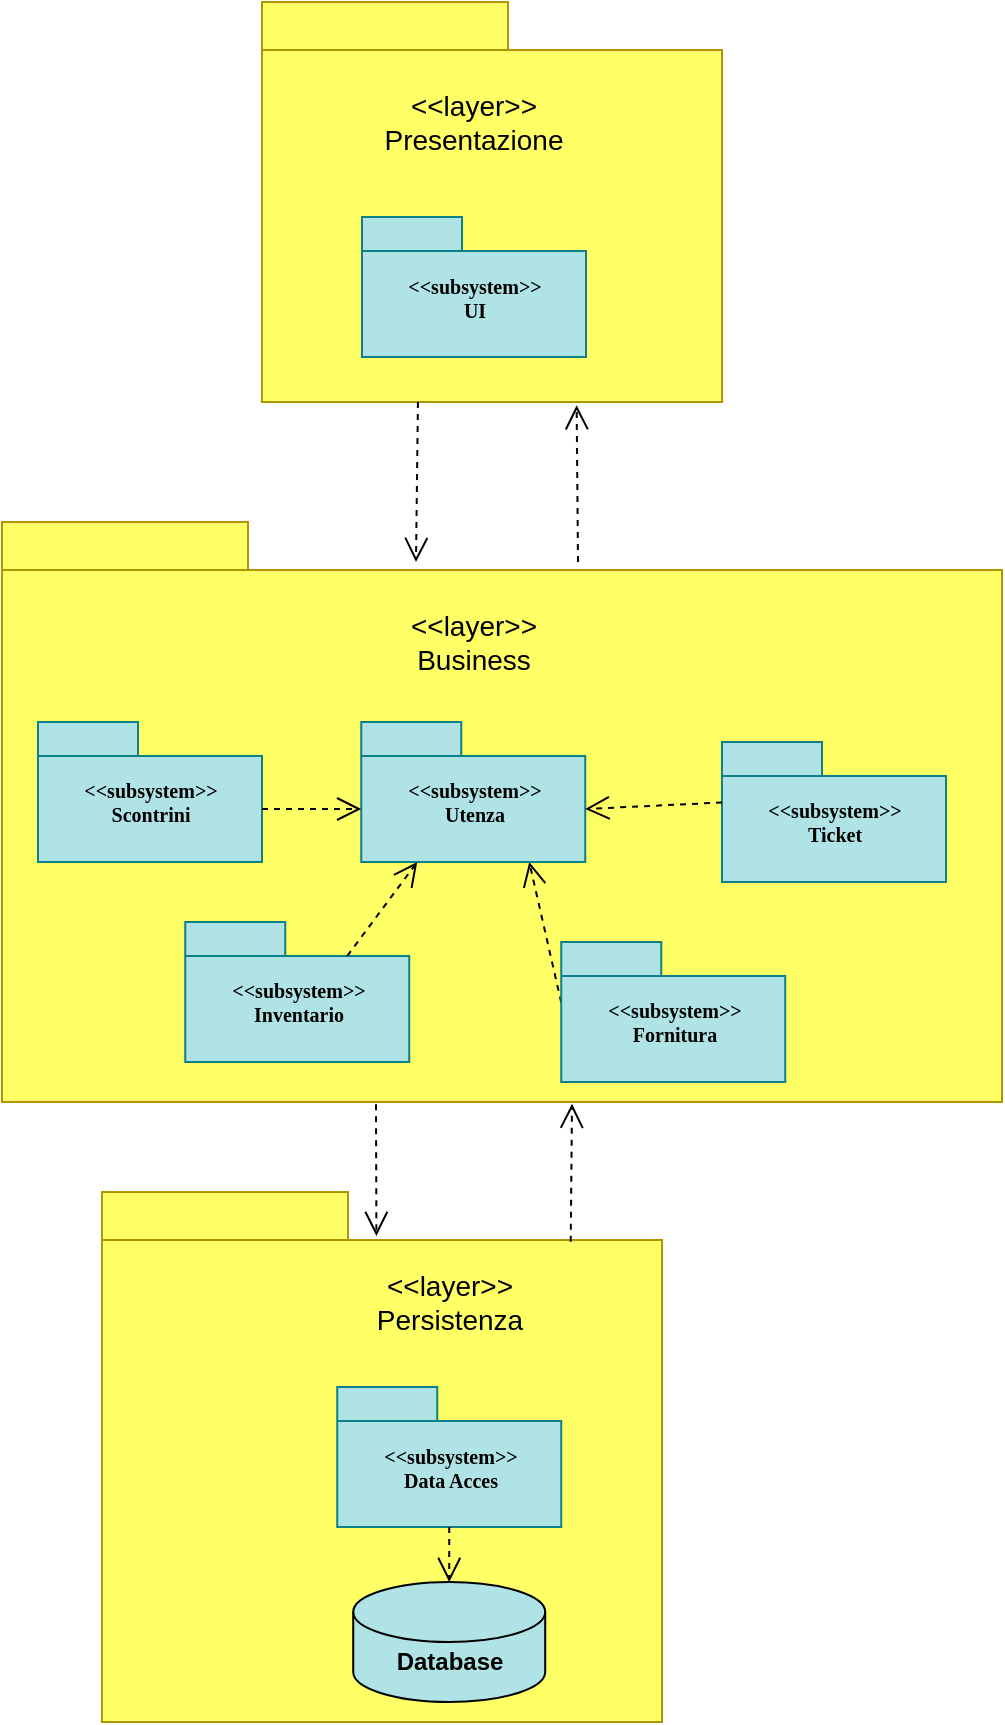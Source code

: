 <mxfile version="13.10.4" type="device"><diagram name="Page-1" id="b5b7bab2-c9e2-2cf4-8b2a-24fd1a2a6d21"><mxGraphModel dx="1447" dy="820" grid="1" gridSize="10" guides="1" tooltips="1" connect="1" arrows="1" fold="1" page="1" pageScale="1" pageWidth="827" pageHeight="1169" background="#ffffff" math="0" shadow="0"><root><mxCell id="0"/><mxCell id="1" parent="0"/><mxCell id="6e0c8c40b5770093-33" value="" style="shape=folder;fontStyle=1;spacingTop=10;tabWidth=123;tabHeight=24;tabPosition=left;html=1;rounded=0;shadow=0;comic=0;labelBackgroundColor=none;strokeColor=#B09500;strokeWidth=1;fontFamily=Verdana;fontSize=10;fontColor=#ffffff;align=center;fillColor=#FFFF66;" parent="1" vertex="1"><mxGeometry x="610" y="320" width="500" height="290" as="geometry"/></mxCell><mxCell id="6e0c8c40b5770093-65" style="edgeStyle=none;rounded=0;html=1;dashed=1;labelBackgroundColor=none;startFill=0;endArrow=open;endFill=0;endSize=10;fontFamily=Verdana;fontSize=10;entryX=0.75;entryY=1;entryPerimeter=0;exitX=0;exitY=0;exitDx=0;exitDy=30.25;exitPerimeter=0;entryDx=0;entryDy=0;" parent="1" source="6e0c8c40b5770093-45" target="6e0c8c40b5770093-42" edge="1"><mxGeometry relative="1" as="geometry"/></mxCell><mxCell id="6e0c8c40b5770093-42" value="&amp;lt;&amp;lt;subsystem&amp;gt;&amp;gt;&lt;br&gt;Utenza" style="shape=folder;fontStyle=1;spacingTop=10;tabWidth=50;tabHeight=17;tabPosition=left;html=1;rounded=0;shadow=0;comic=0;labelBackgroundColor=none;strokeWidth=1;fontFamily=Verdana;fontSize=10;align=center;fillColor=#b0e3e6;strokeColor=#0e8088;" parent="1" vertex="1"><mxGeometry x="789.62" y="420" width="112" height="70" as="geometry"/></mxCell><mxCell id="6e0c8c40b5770093-44" value="&amp;lt;&amp;lt;subsystem&amp;gt;&amp;gt;&lt;br&gt;Inventario" style="shape=folder;fontStyle=1;spacingTop=10;tabWidth=50;tabHeight=17;tabPosition=left;html=1;rounded=0;shadow=0;comic=0;labelBackgroundColor=none;strokeColor=#0e8088;strokeWidth=1;fillColor=#b0e3e6;fontFamily=Verdana;fontSize=10;align=center;" parent="1" vertex="1"><mxGeometry x="701.62" y="520" width="112" height="70" as="geometry"/></mxCell><mxCell id="6e0c8c40b5770093-45" value="&amp;lt;&amp;lt;subsystem&amp;gt;&amp;gt;&lt;br&gt;Fornitura" style="shape=folder;fontStyle=1;spacingTop=10;tabWidth=50;tabHeight=17;tabPosition=left;html=1;rounded=0;shadow=0;comic=0;labelBackgroundColor=none;strokeColor=#0e8088;strokeWidth=1;fillColor=#b0e3e6;fontFamily=Verdana;fontSize=10;align=center;" parent="1" vertex="1"><mxGeometry x="889.62" y="530" width="112" height="70" as="geometry"/></mxCell><mxCell id="VaJgiPubF7yQGeHCazGo-2" value="&lt;font style=&quot;font-size: 14px&quot;&gt;&amp;lt;&amp;lt;layer&amp;gt;&amp;gt;&lt;br&gt;Business&lt;/font&gt;" style="text;html=1;strokeColor=none;fillColor=none;align=center;verticalAlign=middle;whiteSpace=wrap;rounded=0;" parent="1" vertex="1"><mxGeometry x="778" y="370" width="136" height="20" as="geometry"/></mxCell><mxCell id="VaJgiPubF7yQGeHCazGo-4" value="&amp;lt;&amp;lt;subsystem&amp;gt;&amp;gt;&lt;br&gt;Ticket" style="shape=folder;fontStyle=1;spacingTop=10;tabWidth=50;tabHeight=17;tabPosition=left;html=1;rounded=0;shadow=0;comic=0;labelBackgroundColor=none;strokeColor=#0e8088;strokeWidth=1;fillColor=#b0e3e6;fontFamily=Verdana;fontSize=10;align=center;" parent="1" vertex="1"><mxGeometry x="970" y="430" width="112" height="70" as="geometry"/></mxCell><mxCell id="VaJgiPubF7yQGeHCazGo-6" value="&amp;lt;&amp;lt;subsystem&amp;gt;&amp;gt;&lt;br&gt;Scontrini" style="shape=folder;fontStyle=1;spacingTop=10;tabWidth=50;tabHeight=17;tabPosition=left;html=1;rounded=0;shadow=0;comic=0;labelBackgroundColor=none;strokeColor=#0e8088;strokeWidth=1;fillColor=#b0e3e6;fontFamily=Verdana;fontSize=10;align=center;" parent="1" vertex="1"><mxGeometry x="628" y="420" width="112" height="70" as="geometry"/></mxCell><mxCell id="VaJgiPubF7yQGeHCazGo-7" style="edgeStyle=none;rounded=0;html=1;dashed=1;labelBackgroundColor=none;startFill=0;endArrow=open;endFill=0;endSize=10;fontFamily=Verdana;fontSize=10;entryX=0;entryY=0;entryPerimeter=0;exitX=0;exitY=0;exitDx=112;exitDy=43.5;exitPerimeter=0;entryDx=0;entryDy=43.5;" parent="1" source="VaJgiPubF7yQGeHCazGo-6" target="6e0c8c40b5770093-42" edge="1"><mxGeometry relative="1" as="geometry"><mxPoint x="826.235" y="580" as="sourcePoint"/><mxPoint x="753.456" y="665.58" as="targetPoint"/></mxGeometry></mxCell><mxCell id="VaJgiPubF7yQGeHCazGo-8" style="edgeStyle=none;rounded=0;html=1;dashed=1;labelBackgroundColor=none;startFill=0;endArrow=open;endFill=0;endSize=10;fontFamily=Verdana;fontSize=10;exitX=0;exitY=0;exitDx=0;exitDy=30.25;exitPerimeter=0;entryX=0;entryY=0;entryDx=112;entryDy=43.5;entryPerimeter=0;" parent="1" source="VaJgiPubF7yQGeHCazGo-4" target="6e0c8c40b5770093-42" edge="1"><mxGeometry relative="1" as="geometry"><mxPoint x="800.0" y="553.5" as="sourcePoint"/><mxPoint x="692" y="554" as="targetPoint"/></mxGeometry></mxCell><mxCell id="VaJgiPubF7yQGeHCazGo-9" style="edgeStyle=none;rounded=0;html=1;dashed=1;labelBackgroundColor=none;startFill=0;endArrow=open;endFill=0;endSize=10;fontFamily=Verdana;fontSize=10;entryX=0.25;entryY=1;entryPerimeter=0;exitX=0;exitY=0;exitDx=81;exitDy=17;exitPerimeter=0;entryDx=0;entryDy=0;" parent="1" source="6e0c8c40b5770093-44" target="6e0c8c40b5770093-42" edge="1"><mxGeometry relative="1" as="geometry"><mxPoint x="990" y="664.75" as="sourcePoint"/><mxPoint x="884" y="580" as="targetPoint"/></mxGeometry></mxCell><mxCell id="VaJgiPubF7yQGeHCazGo-11" value="" style="shape=folder;fontStyle=1;spacingTop=10;tabWidth=123;tabHeight=24;tabPosition=left;html=1;rounded=0;shadow=0;comic=0;labelBackgroundColor=none;strokeColor=#B09500;strokeWidth=1;fontFamily=Verdana;fontSize=10;fontColor=#ffffff;align=center;fillColor=#FFFF66;" parent="1" vertex="1"><mxGeometry x="660" y="655" width="280" height="265" as="geometry"/></mxCell><mxCell id="VaJgiPubF7yQGeHCazGo-12" value="&amp;lt;&amp;lt;subsystem&amp;gt;&amp;gt;&lt;br&gt;Data Acces" style="shape=folder;fontStyle=1;spacingTop=10;tabWidth=50;tabHeight=17;tabPosition=left;html=1;rounded=0;shadow=0;comic=0;labelBackgroundColor=none;strokeWidth=1;fontFamily=Verdana;fontSize=10;align=center;fillColor=#b0e3e6;strokeColor=#0e8088;" parent="1" vertex="1"><mxGeometry x="777.62" y="752.5" width="112" height="70" as="geometry"/></mxCell><mxCell id="VaJgiPubF7yQGeHCazGo-13" value="&lt;font style=&quot;font-size: 14px&quot;&gt;&amp;lt;&amp;lt;layer&amp;gt;&amp;gt;&lt;br&gt;Persistenza&lt;br&gt;&lt;/font&gt;" style="text;html=1;strokeColor=none;fillColor=none;align=center;verticalAlign=middle;whiteSpace=wrap;rounded=0;" parent="1" vertex="1"><mxGeometry x="766" y="700" width="136" height="20" as="geometry"/></mxCell><mxCell id="VaJgiPubF7yQGeHCazGo-16" value="" style="shape=cylinder3;whiteSpace=wrap;html=1;boundedLbl=1;backgroundOutline=1;size=15;strokeColor=#000000;fillColor=#B0E3E6;" parent="1" vertex="1"><mxGeometry x="785.61" y="850" width="96" height="60" as="geometry"/></mxCell><mxCell id="VaJgiPubF7yQGeHCazGo-17" style="edgeStyle=none;rounded=0;html=1;dashed=1;labelBackgroundColor=none;startFill=0;endArrow=open;endFill=0;endSize=10;fontFamily=Verdana;fontSize=10;entryX=0.5;entryY=0;entryPerimeter=0;exitX=0.5;exitY=1;exitDx=0;exitDy=0;exitPerimeter=0;entryDx=0;entryDy=0;" parent="1" source="VaJgiPubF7yQGeHCazGo-12" target="VaJgiPubF7yQGeHCazGo-16" edge="1"><mxGeometry relative="1" as="geometry"><mxPoint x="990" y="664.75" as="sourcePoint"/><mxPoint x="884" y="580" as="targetPoint"/></mxGeometry></mxCell><mxCell id="VaJgiPubF7yQGeHCazGo-18" value="&lt;b&gt;Database&lt;/b&gt;" style="text;html=1;strokeColor=none;fillColor=none;align=center;verticalAlign=middle;whiteSpace=wrap;rounded=0;" parent="1" vertex="1"><mxGeometry x="814" y="880" width="40" height="20" as="geometry"/></mxCell><mxCell id="VaJgiPubF7yQGeHCazGo-19" value="" style="shape=folder;fontStyle=1;spacingTop=10;tabWidth=123;tabHeight=24;tabPosition=left;html=1;rounded=0;shadow=0;comic=0;labelBackgroundColor=none;strokeColor=#B09500;strokeWidth=1;fontFamily=Verdana;fontSize=10;fontColor=#ffffff;align=center;fillColor=#FFFF66;" parent="1" vertex="1"><mxGeometry x="740" y="60" width="230" height="200" as="geometry"/></mxCell><mxCell id="VaJgiPubF7yQGeHCazGo-20" value="&lt;font style=&quot;font-size: 14px&quot;&gt;&amp;lt;&amp;lt;layer&amp;gt;&amp;gt;&lt;br&gt;Presentazione&lt;br&gt;&lt;/font&gt;" style="text;html=1;strokeColor=none;fillColor=none;align=center;verticalAlign=middle;whiteSpace=wrap;rounded=0;" parent="1" vertex="1"><mxGeometry x="778" y="110" width="136" height="20" as="geometry"/></mxCell><mxCell id="VaJgiPubF7yQGeHCazGo-21" value="&amp;lt;&amp;lt;subsystem&amp;gt;&amp;gt;&lt;br&gt;UI" style="shape=folder;fontStyle=1;spacingTop=10;tabWidth=50;tabHeight=17;tabPosition=left;html=1;rounded=0;shadow=0;comic=0;labelBackgroundColor=none;strokeWidth=1;fontFamily=Verdana;fontSize=10;align=center;fillColor=#b0e3e6;strokeColor=#0e8088;" parent="1" vertex="1"><mxGeometry x="790" y="167.5" width="112" height="70" as="geometry"/></mxCell><mxCell id="VaJgiPubF7yQGeHCazGo-22" style="edgeStyle=none;rounded=0;html=1;dashed=1;labelBackgroundColor=none;startFill=0;endArrow=open;endFill=0;endSize=10;fontFamily=Verdana;fontSize=10;exitX=0.339;exitY=1;exitDx=0;exitDy=0;exitPerimeter=0;entryX=0.414;entryY=0.069;entryDx=0;entryDy=0;entryPerimeter=0;" parent="1" target="6e0c8c40b5770093-33" edge="1" source="VaJgiPubF7yQGeHCazGo-19"><mxGeometry relative="1" as="geometry"><mxPoint x="785" y="260" as="sourcePoint"/><mxPoint x="815" y="350" as="targetPoint"/></mxGeometry></mxCell><mxCell id="VaJgiPubF7yQGeHCazGo-24" style="edgeStyle=none;rounded=0;html=1;dashed=1;labelBackgroundColor=none;startFill=0;endArrow=open;endFill=0;endSize=10;fontFamily=Verdana;fontSize=10;exitX=0.374;exitY=1.004;exitDx=0;exitDy=0;exitPerimeter=0;entryX=0.49;entryY=0.083;entryDx=0;entryDy=0;entryPerimeter=0;" parent="1" target="VaJgiPubF7yQGeHCazGo-11" edge="1" source="6e0c8c40b5770093-33"><mxGeometry relative="1" as="geometry"><mxPoint x="799" y="730" as="sourcePoint"/><mxPoint x="799" y="650" as="targetPoint"/></mxGeometry></mxCell><mxCell id="VaJgiPubF7yQGeHCazGo-26" style="edgeStyle=none;rounded=0;html=1;dashed=1;labelBackgroundColor=none;startFill=0;endArrow=open;endFill=0;endSize=10;fontFamily=Verdana;fontSize=10;exitX=0.837;exitY=0.094;exitDx=0;exitDy=0;exitPerimeter=0;entryX=0.57;entryY=1.003;entryDx=0;entryDy=0;entryPerimeter=0;" parent="1" source="VaJgiPubF7yQGeHCazGo-11" edge="1" target="6e0c8c40b5770093-33"><mxGeometry relative="1" as="geometry"><mxPoint x="896" y="670" as="sourcePoint"/><mxPoint x="893" y="609" as="targetPoint"/></mxGeometry></mxCell><mxCell id="VaJgiPubF7yQGeHCazGo-27" style="edgeStyle=none;rounded=0;html=1;dashed=1;labelBackgroundColor=none;startFill=0;endArrow=open;endFill=0;endSize=10;fontFamily=Verdana;fontSize=10;entryX=0.684;entryY=1.008;entryDx=0;entryDy=0;entryPerimeter=0;" parent="1" target="VaJgiPubF7yQGeHCazGo-19" edge="1"><mxGeometry relative="1" as="geometry"><mxPoint x="898" y="340" as="sourcePoint"/><mxPoint x="898" y="260" as="targetPoint"/></mxGeometry></mxCell></root></mxGraphModel></diagram></mxfile>
